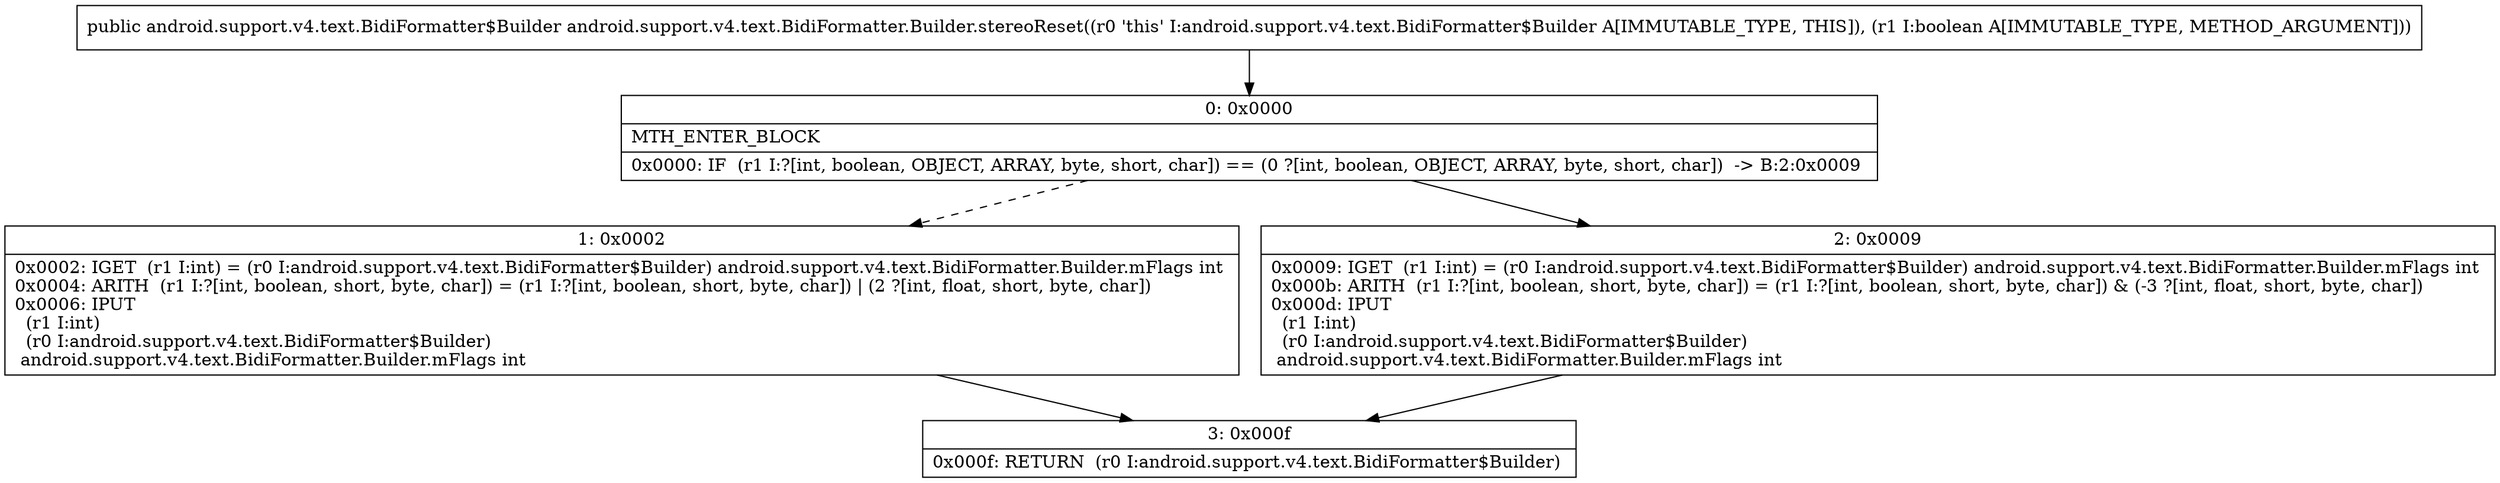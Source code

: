 digraph "CFG forandroid.support.v4.text.BidiFormatter.Builder.stereoReset(Z)Landroid\/support\/v4\/text\/BidiFormatter$Builder;" {
Node_0 [shape=record,label="{0\:\ 0x0000|MTH_ENTER_BLOCK\l|0x0000: IF  (r1 I:?[int, boolean, OBJECT, ARRAY, byte, short, char]) == (0 ?[int, boolean, OBJECT, ARRAY, byte, short, char])  \-\> B:2:0x0009 \l}"];
Node_1 [shape=record,label="{1\:\ 0x0002|0x0002: IGET  (r1 I:int) = (r0 I:android.support.v4.text.BidiFormatter$Builder) android.support.v4.text.BidiFormatter.Builder.mFlags int \l0x0004: ARITH  (r1 I:?[int, boolean, short, byte, char]) = (r1 I:?[int, boolean, short, byte, char]) \| (2 ?[int, float, short, byte, char]) \l0x0006: IPUT  \l  (r1 I:int)\l  (r0 I:android.support.v4.text.BidiFormatter$Builder)\l android.support.v4.text.BidiFormatter.Builder.mFlags int \l}"];
Node_2 [shape=record,label="{2\:\ 0x0009|0x0009: IGET  (r1 I:int) = (r0 I:android.support.v4.text.BidiFormatter$Builder) android.support.v4.text.BidiFormatter.Builder.mFlags int \l0x000b: ARITH  (r1 I:?[int, boolean, short, byte, char]) = (r1 I:?[int, boolean, short, byte, char]) & (\-3 ?[int, float, short, byte, char]) \l0x000d: IPUT  \l  (r1 I:int)\l  (r0 I:android.support.v4.text.BidiFormatter$Builder)\l android.support.v4.text.BidiFormatter.Builder.mFlags int \l}"];
Node_3 [shape=record,label="{3\:\ 0x000f|0x000f: RETURN  (r0 I:android.support.v4.text.BidiFormatter$Builder) \l}"];
MethodNode[shape=record,label="{public android.support.v4.text.BidiFormatter$Builder android.support.v4.text.BidiFormatter.Builder.stereoReset((r0 'this' I:android.support.v4.text.BidiFormatter$Builder A[IMMUTABLE_TYPE, THIS]), (r1 I:boolean A[IMMUTABLE_TYPE, METHOD_ARGUMENT])) }"];
MethodNode -> Node_0;
Node_0 -> Node_1[style=dashed];
Node_0 -> Node_2;
Node_1 -> Node_3;
Node_2 -> Node_3;
}

